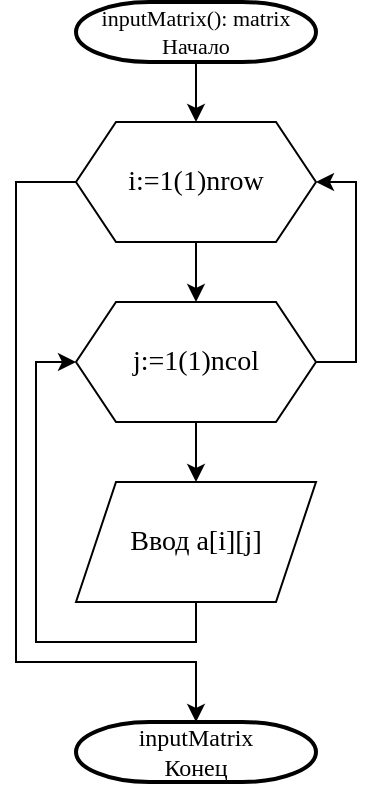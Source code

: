 <mxfile version="13.7.9" type="device"><diagram id="C5RBs43oDa-KdzZeNtuy" name="Page-1"><mxGraphModel dx="2005" dy="1844" grid="1" gridSize="30" guides="1" tooltips="1" connect="1" arrows="1" fold="1" page="1" pageScale="1" pageWidth="827" pageHeight="1169" math="0" shadow="0"><root><mxCell id="WIyWlLk6GJQsqaUBKTNV-0"/><mxCell id="WIyWlLk6GJQsqaUBKTNV-1" parent="WIyWlLk6GJQsqaUBKTNV-0"/><mxCell id="woPgzHzfB_ef06zIqcA3-3" style="edgeStyle=orthogonalEdgeStyle;rounded=0;orthogonalLoop=1;jettySize=auto;html=1;exitX=0.5;exitY=1;exitDx=0;exitDy=0;exitPerimeter=0;entryX=0.5;entryY=0;entryDx=0;entryDy=0;fontSize=11;" edge="1" parent="WIyWlLk6GJQsqaUBKTNV-1" source="woPgzHzfB_ef06zIqcA3-1" target="woPgzHzfB_ef06zIqcA3-2"><mxGeometry relative="1" as="geometry"/></mxCell><mxCell id="woPgzHzfB_ef06zIqcA3-1" value="&lt;font style=&quot;font-size: 11px;&quot; face=&quot;Times New Roman&quot;&gt;inputMatrix(): matrix&lt;br style=&quot;font-size: 11px;&quot;&gt;Начало&lt;/font&gt;" style="strokeWidth=2;html=1;shape=mxgraph.flowchart.terminator;whiteSpace=wrap;fontSize=11;" vertex="1" parent="WIyWlLk6GJQsqaUBKTNV-1"><mxGeometry width="120" height="30" as="geometry"/></mxCell><mxCell id="woPgzHzfB_ef06zIqcA3-5" style="edgeStyle=orthogonalEdgeStyle;rounded=0;orthogonalLoop=1;jettySize=auto;html=1;exitX=0.5;exitY=1;exitDx=0;exitDy=0;entryX=0.5;entryY=0;entryDx=0;entryDy=0;fontSize=11;" edge="1" parent="WIyWlLk6GJQsqaUBKTNV-1" source="woPgzHzfB_ef06zIqcA3-2" target="woPgzHzfB_ef06zIqcA3-4"><mxGeometry relative="1" as="geometry"/></mxCell><mxCell id="woPgzHzfB_ef06zIqcA3-10" style="edgeStyle=orthogonalEdgeStyle;rounded=0;orthogonalLoop=1;jettySize=auto;html=1;exitX=0;exitY=0.5;exitDx=0;exitDy=0;fontSize=11;entryX=0.5;entryY=0;entryDx=0;entryDy=0;entryPerimeter=0;" edge="1" parent="WIyWlLk6GJQsqaUBKTNV-1" source="woPgzHzfB_ef06zIqcA3-2" target="woPgzHzfB_ef06zIqcA3-11"><mxGeometry relative="1" as="geometry"><mxPoint x="60" y="360" as="targetPoint"/><Array as="points"><mxPoint x="-30" y="90"/><mxPoint x="-30" y="330"/><mxPoint x="60" y="330"/></Array></mxGeometry></mxCell><mxCell id="woPgzHzfB_ef06zIqcA3-2" value="i:=1(1)nrow" style="shape=hexagon;perimeter=hexagonPerimeter2;whiteSpace=wrap;html=1;fixedSize=1;fontSize=14;fontFamily=Times New Roman;" vertex="1" parent="WIyWlLk6GJQsqaUBKTNV-1"><mxGeometry y="60" width="120" height="60" as="geometry"/></mxCell><mxCell id="woPgzHzfB_ef06zIqcA3-7" style="edgeStyle=orthogonalEdgeStyle;rounded=0;orthogonalLoop=1;jettySize=auto;html=1;exitX=0.5;exitY=1;exitDx=0;exitDy=0;entryX=0.5;entryY=0;entryDx=0;entryDy=0;fontSize=11;" edge="1" parent="WIyWlLk6GJQsqaUBKTNV-1" source="woPgzHzfB_ef06zIqcA3-4" target="woPgzHzfB_ef06zIqcA3-6"><mxGeometry relative="1" as="geometry"/></mxCell><mxCell id="woPgzHzfB_ef06zIqcA3-9" style="edgeStyle=orthogonalEdgeStyle;rounded=0;orthogonalLoop=1;jettySize=auto;html=1;exitX=1;exitY=0.5;exitDx=0;exitDy=0;entryX=1;entryY=0.5;entryDx=0;entryDy=0;fontSize=11;" edge="1" parent="WIyWlLk6GJQsqaUBKTNV-1" source="woPgzHzfB_ef06zIqcA3-4" target="woPgzHzfB_ef06zIqcA3-2"><mxGeometry relative="1" as="geometry"/></mxCell><mxCell id="woPgzHzfB_ef06zIqcA3-4" value="j:=1(1)ncol" style="shape=hexagon;perimeter=hexagonPerimeter2;whiteSpace=wrap;html=1;fixedSize=1;fontSize=14;fontFamily=Times New Roman;" vertex="1" parent="WIyWlLk6GJQsqaUBKTNV-1"><mxGeometry y="150" width="120" height="60" as="geometry"/></mxCell><mxCell id="woPgzHzfB_ef06zIqcA3-8" style="edgeStyle=orthogonalEdgeStyle;rounded=0;orthogonalLoop=1;jettySize=auto;html=1;exitX=0.5;exitY=1;exitDx=0;exitDy=0;entryX=0;entryY=0.5;entryDx=0;entryDy=0;fontSize=11;" edge="1" parent="WIyWlLk6GJQsqaUBKTNV-1" source="woPgzHzfB_ef06zIqcA3-6" target="woPgzHzfB_ef06zIqcA3-4"><mxGeometry relative="1" as="geometry"/></mxCell><mxCell id="woPgzHzfB_ef06zIqcA3-6" value="&lt;font face=&quot;Times New Roman&quot; style=&quot;font-size: 14px&quot;&gt;Ввод a[i][j]&lt;/font&gt;" style="shape=parallelogram;perimeter=parallelogramPerimeter;whiteSpace=wrap;html=1;fixedSize=1;fontSize=11;" vertex="1" parent="WIyWlLk6GJQsqaUBKTNV-1"><mxGeometry x="2.274e-13" y="240" width="120" height="60" as="geometry"/></mxCell><mxCell id="woPgzHzfB_ef06zIqcA3-11" value="&lt;font face=&quot;Times New Roman&quot; style=&quot;font-size: 12px&quot;&gt;inputMatrix&lt;br&gt;Конец&lt;/font&gt;" style="strokeWidth=2;html=1;shape=mxgraph.flowchart.terminator;whiteSpace=wrap;fontSize=11;" vertex="1" parent="WIyWlLk6GJQsqaUBKTNV-1"><mxGeometry y="360" width="120" height="30" as="geometry"/></mxCell></root></mxGraphModel></diagram></mxfile>